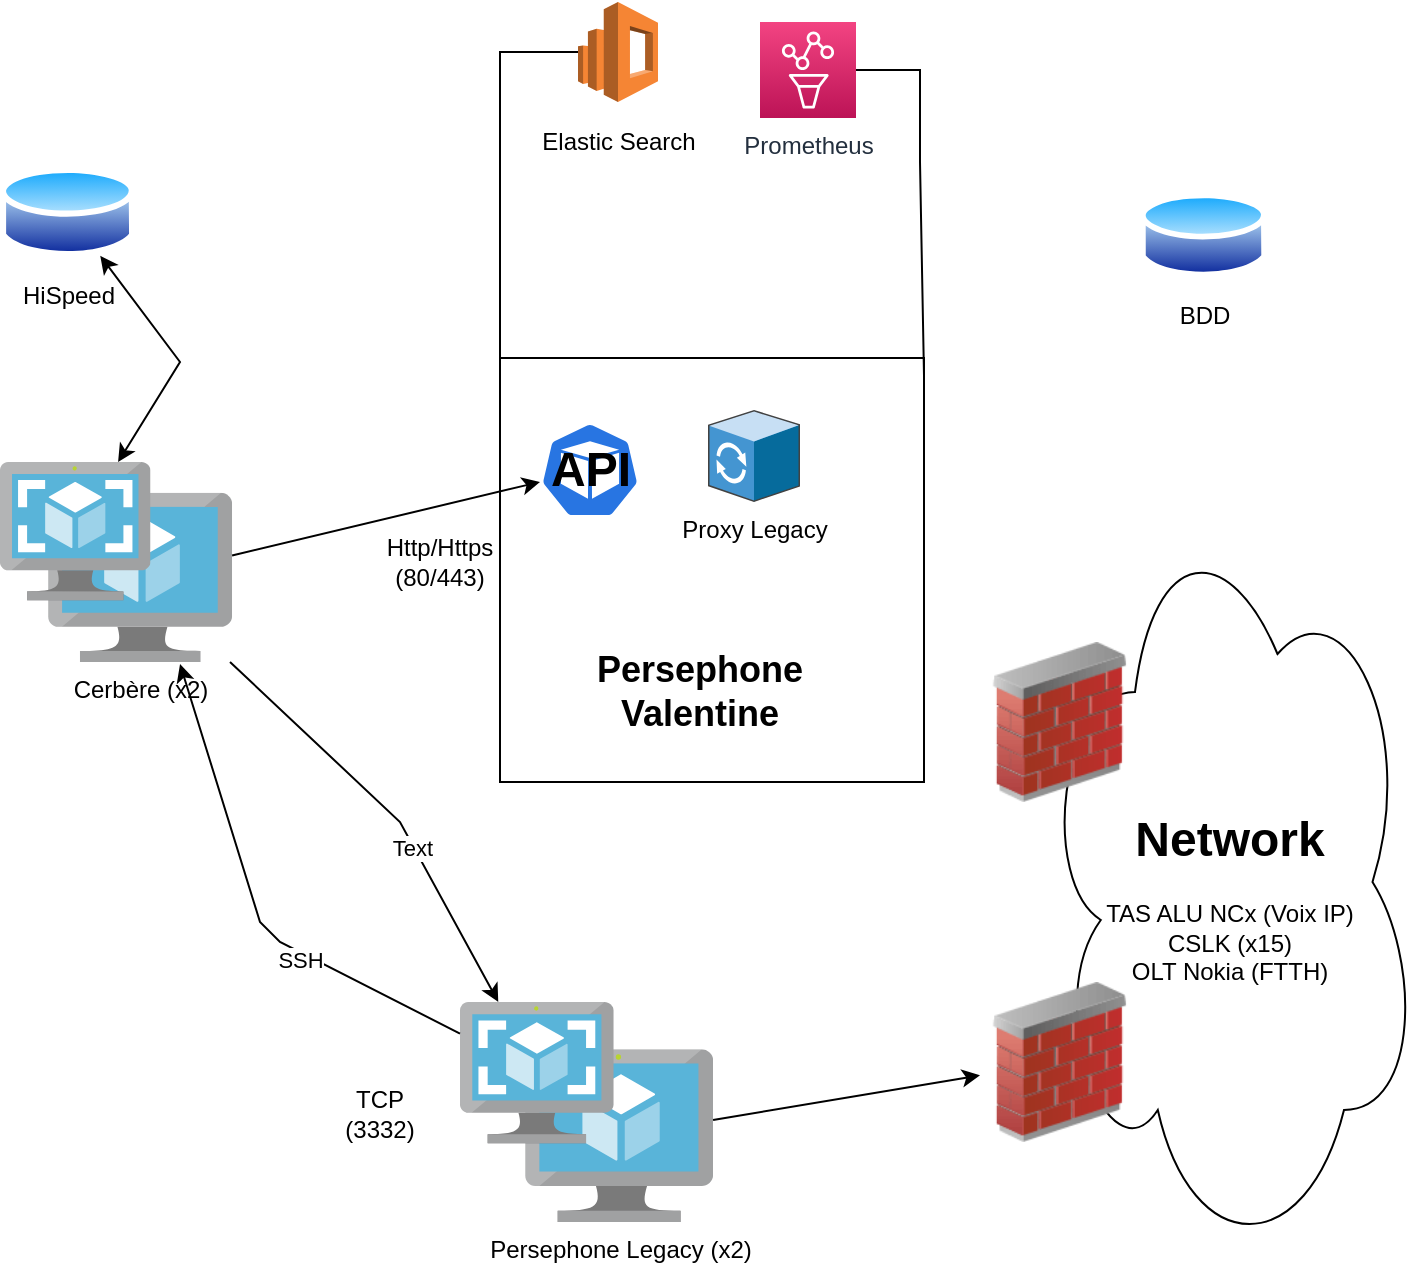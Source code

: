 <mxfile version="15.7.0" type="github">
  <diagram id="OksQXsMhRKgZ7jKf_IHr" name="Page-1">
    <mxGraphModel dx="1422" dy="1931" grid="1" gridSize="10" guides="1" tooltips="1" connect="1" arrows="1" fold="1" page="1" pageScale="1" pageWidth="827" pageHeight="1169" math="0" shadow="0">
      <root>
        <mxCell id="0" />
        <mxCell id="1" parent="0" />
        <mxCell id="EgbC-xsPkt7SGLziTmtf-26" value="" style="whiteSpace=wrap;html=1;aspect=fixed;" vertex="1" parent="1">
          <mxGeometry x="310" y="58" width="212" height="212" as="geometry" />
        </mxCell>
        <mxCell id="EgbC-xsPkt7SGLziTmtf-8" value="" style="group" vertex="1" connectable="0" parent="1">
          <mxGeometry x="290" y="380" width="130" height="110" as="geometry" />
        </mxCell>
        <mxCell id="EgbC-xsPkt7SGLziTmtf-4" value="Persephone Legacy (x2)" style="sketch=0;aspect=fixed;html=1;points=[];align=center;image;fontSize=12;image=img/lib/mscae/Virtual_Machine.svg;" vertex="1" parent="EgbC-xsPkt7SGLziTmtf-8">
          <mxGeometry x="32.588" y="23.571" width="93.948" height="86.429" as="geometry" />
        </mxCell>
        <mxCell id="EgbC-xsPkt7SGLziTmtf-5" value="" style="sketch=0;aspect=fixed;html=1;points=[];align=center;image;fontSize=12;image=img/lib/mscae/VM_Images.svg;" vertex="1" parent="EgbC-xsPkt7SGLziTmtf-8">
          <mxGeometry width="76.866" height="70.714" as="geometry" />
        </mxCell>
        <mxCell id="EgbC-xsPkt7SGLziTmtf-9" value="" style="group" vertex="1" connectable="0" parent="1">
          <mxGeometry x="60" y="110" width="120" height="100" as="geometry" />
        </mxCell>
        <mxCell id="EgbC-xsPkt7SGLziTmtf-1" value="Cerbère (x2)" style="sketch=0;aspect=fixed;html=1;points=[];align=center;image;fontSize=12;image=img/lib/mscae/Virtual_Machine.svg;" vertex="1" parent="EgbC-xsPkt7SGLziTmtf-9">
          <mxGeometry x="24.069" y="15.385" width="91.977" height="84.615" as="geometry" />
        </mxCell>
        <mxCell id="EgbC-xsPkt7SGLziTmtf-3" value="" style="sketch=0;aspect=fixed;html=1;points=[];align=center;image;fontSize=12;image=img/lib/mscae/VM_Images.svg;" vertex="1" parent="EgbC-xsPkt7SGLziTmtf-9">
          <mxGeometry width="75.254" height="69.231" as="geometry" />
        </mxCell>
        <mxCell id="EgbC-xsPkt7SGLziTmtf-10" value="&lt;h1&gt;Network&lt;/h1&gt;TAS ALU NCx (Voix IP)&lt;br&gt;CSLK (x15)&lt;br&gt;OLT Nokia (FTTH)" style="ellipse;shape=cloud;whiteSpace=wrap;html=1;" vertex="1" parent="1">
          <mxGeometry x="580" y="130" width="190" height="380" as="geometry" />
        </mxCell>
        <mxCell id="EgbC-xsPkt7SGLziTmtf-12" value="" style="endArrow=classic;html=1;rounded=0;" edge="1" parent="1" source="EgbC-xsPkt7SGLziTmtf-1" target="EgbC-xsPkt7SGLziTmtf-5">
          <mxGeometry width="50" height="50" relative="1" as="geometry">
            <mxPoint x="390" y="320" as="sourcePoint" />
            <mxPoint x="440" y="270" as="targetPoint" />
            <Array as="points">
              <mxPoint x="260" y="290" />
            </Array>
          </mxGeometry>
        </mxCell>
        <mxCell id="EgbC-xsPkt7SGLziTmtf-14" value="Text" style="edgeLabel;html=1;align=center;verticalAlign=middle;resizable=0;points=[];" vertex="1" connectable="0" parent="EgbC-xsPkt7SGLziTmtf-12">
          <mxGeometry x="0.195" y="-1" relative="1" as="geometry">
            <mxPoint as="offset" />
          </mxGeometry>
        </mxCell>
        <mxCell id="EgbC-xsPkt7SGLziTmtf-13" value="" style="endArrow=classic;html=1;rounded=0;entryX=0.717;entryY=1.012;entryDx=0;entryDy=0;entryPerimeter=0;" edge="1" parent="1" source="EgbC-xsPkt7SGLziTmtf-5" target="EgbC-xsPkt7SGLziTmtf-1">
          <mxGeometry width="50" height="50" relative="1" as="geometry">
            <mxPoint x="390" y="320" as="sourcePoint" />
            <mxPoint x="440" y="270" as="targetPoint" />
            <Array as="points">
              <mxPoint x="200" y="350" />
              <mxPoint x="190" y="340" />
            </Array>
          </mxGeometry>
        </mxCell>
        <mxCell id="EgbC-xsPkt7SGLziTmtf-25" value="SSH" style="edgeLabel;html=1;align=center;verticalAlign=middle;resizable=0;points=[];" vertex="1" connectable="0" parent="EgbC-xsPkt7SGLziTmtf-13">
          <mxGeometry x="-0.297" y="3" relative="1" as="geometry">
            <mxPoint as="offset" />
          </mxGeometry>
        </mxCell>
        <mxCell id="EgbC-xsPkt7SGLziTmtf-15" value="&lt;h1&gt;&lt;b&gt;API&lt;/b&gt;&lt;/h1&gt;" style="sketch=0;html=1;dashed=0;whitespace=wrap;fillColor=#2875E2;strokeColor=#ffffff;points=[[0.005,0.63,0],[0.1,0.2,0],[0.9,0.2,0],[0.5,0,0],[0.995,0.63,0],[0.72,0.99,0],[0.5,1,0],[0.28,0.99,0]];shape=mxgraph.kubernetes.icon;prIcon=pod" vertex="1" parent="1">
          <mxGeometry x="330" y="90" width="50" height="48" as="geometry" />
        </mxCell>
        <mxCell id="EgbC-xsPkt7SGLziTmtf-17" value="Prometheus" style="sketch=0;points=[[0,0,0],[0.25,0,0],[0.5,0,0],[0.75,0,0],[1,0,0],[0,1,0],[0.25,1,0],[0.5,1,0],[0.75,1,0],[1,1,0],[0,0.25,0],[0,0.5,0],[0,0.75,0],[1,0.25,0],[1,0.5,0],[1,0.75,0]];points=[[0,0,0],[0.25,0,0],[0.5,0,0],[0.75,0,0],[1,0,0],[0,1,0],[0.25,1,0],[0.5,1,0],[0.75,1,0],[1,1,0],[0,0.25,0],[0,0.5,0],[0,0.75,0],[1,0.25,0],[1,0.5,0],[1,0.75,0]];outlineConnect=0;fontColor=#232F3E;gradientColor=#F34482;gradientDirection=north;fillColor=#BC1356;strokeColor=#ffffff;dashed=0;verticalLabelPosition=bottom;verticalAlign=top;align=center;html=1;fontSize=12;fontStyle=0;aspect=fixed;shape=mxgraph.aws4.resourceIcon;resIcon=mxgraph.aws4.managed_service_for_prometheus;" vertex="1" parent="1">
          <mxGeometry x="440" y="-110" width="48" height="48" as="geometry" />
        </mxCell>
        <mxCell id="EgbC-xsPkt7SGLziTmtf-18" value="" style="image;html=1;image=img/lib/clip_art/networking/Firewall_02_128x128.png" vertex="1" parent="1">
          <mxGeometry x="550" y="200" width="80" height="80" as="geometry" />
        </mxCell>
        <mxCell id="EgbC-xsPkt7SGLziTmtf-19" value="" style="image;html=1;image=img/lib/clip_art/networking/Firewall_02_128x128.png" vertex="1" parent="1">
          <mxGeometry x="550" y="370" width="80" height="80" as="geometry" />
        </mxCell>
        <mxCell id="EgbC-xsPkt7SGLziTmtf-21" value="Proxy Legacy" style="shadow=0;dashed=0;html=1;labelPosition=center;verticalLabelPosition=bottom;verticalAlign=top;align=center;outlineConnect=0;shape=mxgraph.veeam.3d.proxy;" vertex="1" parent="1">
          <mxGeometry x="414" y="84" width="46" height="46" as="geometry" />
        </mxCell>
        <mxCell id="EgbC-xsPkt7SGLziTmtf-23" value="&lt;h2&gt;Persephone Valentine&lt;/h2&gt;" style="text;html=1;strokeColor=none;fillColor=none;align=center;verticalAlign=middle;whiteSpace=wrap;rounded=0;" vertex="1" parent="1">
          <mxGeometry x="380" y="210" width="60" height="30" as="geometry" />
        </mxCell>
        <mxCell id="EgbC-xsPkt7SGLziTmtf-24" value="TCP (3332)" style="text;html=1;strokeColor=none;fillColor=none;align=center;verticalAlign=middle;whiteSpace=wrap;rounded=0;" vertex="1" parent="1">
          <mxGeometry x="220" y="421" width="60" height="30" as="geometry" />
        </mxCell>
        <mxCell id="EgbC-xsPkt7SGLziTmtf-27" value="" style="group" vertex="1" connectable="0" parent="1">
          <mxGeometry x="324" y="-120" width="90" height="80" as="geometry" />
        </mxCell>
        <mxCell id="EgbC-xsPkt7SGLziTmtf-16" value="" style="outlineConnect=0;dashed=0;verticalLabelPosition=bottom;verticalAlign=top;align=center;html=1;shape=mxgraph.aws3.elasticsearch_service;fillColor=#F58534;gradientColor=none;" vertex="1" parent="EgbC-xsPkt7SGLziTmtf-27">
          <mxGeometry x="25" width="40" height="50" as="geometry" />
        </mxCell>
        <mxCell id="EgbC-xsPkt7SGLziTmtf-20" value="Elastic Search" style="text;html=1;align=center;verticalAlign=middle;resizable=0;points=[];autosize=1;strokeColor=none;fillColor=none;" vertex="1" parent="EgbC-xsPkt7SGLziTmtf-27">
          <mxGeometry y="60" width="90" height="20" as="geometry" />
        </mxCell>
        <mxCell id="EgbC-xsPkt7SGLziTmtf-28" value="" style="endArrow=classic;html=1;rounded=0;" edge="1" parent="1" source="EgbC-xsPkt7SGLziTmtf-4" target="EgbC-xsPkt7SGLziTmtf-19">
          <mxGeometry width="50" height="50" relative="1" as="geometry">
            <mxPoint x="390" y="200" as="sourcePoint" />
            <mxPoint x="440" y="150" as="targetPoint" />
          </mxGeometry>
        </mxCell>
        <mxCell id="EgbC-xsPkt7SGLziTmtf-29" value="HiSpeed" style="aspect=fixed;perimeter=ellipsePerimeter;html=1;align=center;shadow=0;dashed=0;spacingTop=3;image;image=img/lib/active_directory/database.svg;" vertex="1" parent="1">
          <mxGeometry x="60" y="-40" width="67.57" height="50" as="geometry" />
        </mxCell>
        <mxCell id="EgbC-xsPkt7SGLziTmtf-30" value="" style="endArrow=classic;startArrow=classic;html=1;rounded=0;" edge="1" parent="1" source="EgbC-xsPkt7SGLziTmtf-3" target="EgbC-xsPkt7SGLziTmtf-29">
          <mxGeometry width="50" height="50" relative="1" as="geometry">
            <mxPoint x="120" y="80" as="sourcePoint" />
            <mxPoint x="170" y="30" as="targetPoint" />
            <Array as="points">
              <mxPoint x="150" y="60" />
            </Array>
          </mxGeometry>
        </mxCell>
        <mxCell id="EgbC-xsPkt7SGLziTmtf-33" value="BDD" style="aspect=fixed;perimeter=ellipsePerimeter;html=1;align=center;shadow=0;dashed=0;spacingTop=3;image;image=img/lib/active_directory/database.svg;" vertex="1" parent="1">
          <mxGeometry x="630" y="-27" width="63.51" height="47" as="geometry" />
        </mxCell>
        <mxCell id="EgbC-xsPkt7SGLziTmtf-34" value="" style="endArrow=classic;html=1;rounded=0;" edge="1" parent="1" source="EgbC-xsPkt7SGLziTmtf-1" target="EgbC-xsPkt7SGLziTmtf-15">
          <mxGeometry width="50" height="50" relative="1" as="geometry">
            <mxPoint x="390" y="200" as="sourcePoint" />
            <mxPoint x="440" y="150" as="targetPoint" />
          </mxGeometry>
        </mxCell>
        <mxCell id="EgbC-xsPkt7SGLziTmtf-37" value="Http/Https (80/443)" style="text;html=1;strokeColor=none;fillColor=none;align=center;verticalAlign=middle;whiteSpace=wrap;rounded=0;" vertex="1" parent="1">
          <mxGeometry x="250" y="145" width="60" height="30" as="geometry" />
        </mxCell>
        <mxCell id="EgbC-xsPkt7SGLziTmtf-39" value="" style="endArrow=none;html=1;rounded=0;exitX=0;exitY=0;exitDx=0;exitDy=0;" edge="1" parent="1" source="EgbC-xsPkt7SGLziTmtf-26" target="EgbC-xsPkt7SGLziTmtf-16">
          <mxGeometry width="50" height="50" relative="1" as="geometry">
            <mxPoint x="200" y="10" as="sourcePoint" />
            <mxPoint x="250" y="-40" as="targetPoint" />
            <Array as="points">
              <mxPoint x="310" y="-95" />
            </Array>
          </mxGeometry>
        </mxCell>
        <mxCell id="EgbC-xsPkt7SGLziTmtf-40" value="" style="endArrow=none;html=1;rounded=0;exitX=1;exitY=0.042;exitDx=0;exitDy=0;exitPerimeter=0;" edge="1" parent="1" source="EgbC-xsPkt7SGLziTmtf-26" target="EgbC-xsPkt7SGLziTmtf-17">
          <mxGeometry width="50" height="50" relative="1" as="geometry">
            <mxPoint x="510" y="50" as="sourcePoint" />
            <mxPoint x="510" y="-10" as="targetPoint" />
            <Array as="points">
              <mxPoint x="520" y="-40" />
              <mxPoint x="520" y="-86" />
            </Array>
          </mxGeometry>
        </mxCell>
      </root>
    </mxGraphModel>
  </diagram>
</mxfile>

